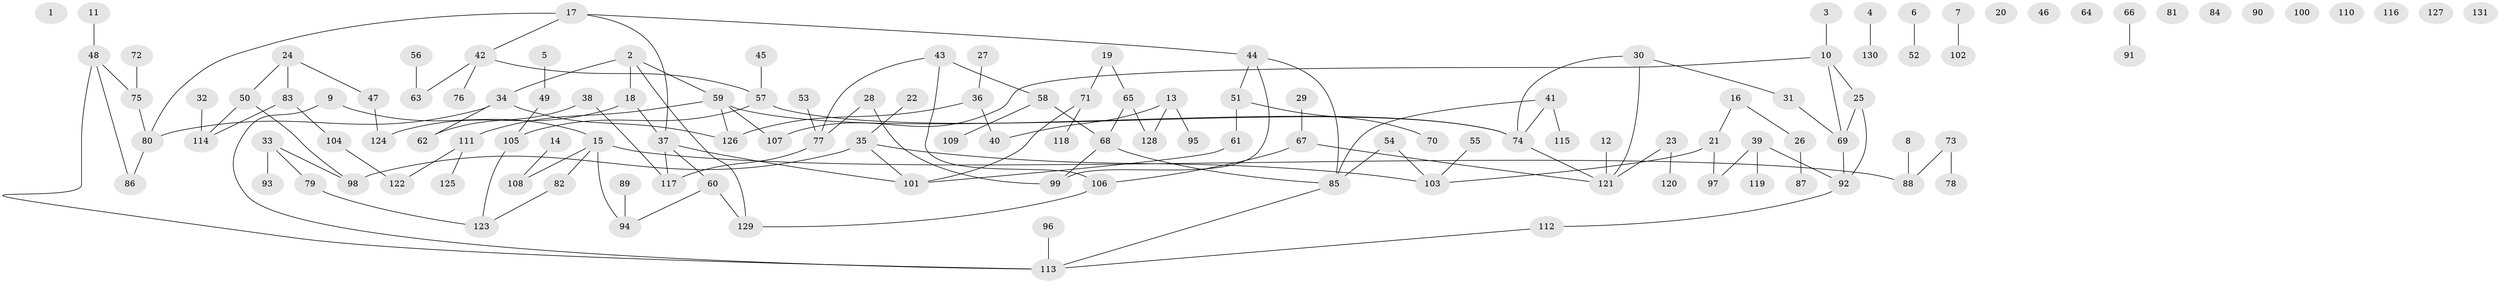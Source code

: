 // Generated by graph-tools (version 1.1) at 2025/00/03/09/25 03:00:44]
// undirected, 131 vertices, 143 edges
graph export_dot {
graph [start="1"]
  node [color=gray90,style=filled];
  1;
  2;
  3;
  4;
  5;
  6;
  7;
  8;
  9;
  10;
  11;
  12;
  13;
  14;
  15;
  16;
  17;
  18;
  19;
  20;
  21;
  22;
  23;
  24;
  25;
  26;
  27;
  28;
  29;
  30;
  31;
  32;
  33;
  34;
  35;
  36;
  37;
  38;
  39;
  40;
  41;
  42;
  43;
  44;
  45;
  46;
  47;
  48;
  49;
  50;
  51;
  52;
  53;
  54;
  55;
  56;
  57;
  58;
  59;
  60;
  61;
  62;
  63;
  64;
  65;
  66;
  67;
  68;
  69;
  70;
  71;
  72;
  73;
  74;
  75;
  76;
  77;
  78;
  79;
  80;
  81;
  82;
  83;
  84;
  85;
  86;
  87;
  88;
  89;
  90;
  91;
  92;
  93;
  94;
  95;
  96;
  97;
  98;
  99;
  100;
  101;
  102;
  103;
  104;
  105;
  106;
  107;
  108;
  109;
  110;
  111;
  112;
  113;
  114;
  115;
  116;
  117;
  118;
  119;
  120;
  121;
  122;
  123;
  124;
  125;
  126;
  127;
  128;
  129;
  130;
  131;
  2 -- 18;
  2 -- 34;
  2 -- 59;
  2 -- 129;
  3 -- 10;
  4 -- 130;
  5 -- 49;
  6 -- 52;
  7 -- 102;
  8 -- 88;
  9 -- 15;
  9 -- 113;
  10 -- 25;
  10 -- 69;
  10 -- 107;
  11 -- 48;
  12 -- 121;
  13 -- 40;
  13 -- 95;
  13 -- 128;
  14 -- 108;
  15 -- 82;
  15 -- 88;
  15 -- 94;
  15 -- 108;
  16 -- 21;
  16 -- 26;
  17 -- 37;
  17 -- 42;
  17 -- 44;
  17 -- 80;
  18 -- 37;
  18 -- 124;
  19 -- 65;
  19 -- 71;
  21 -- 97;
  21 -- 103;
  22 -- 35;
  23 -- 120;
  23 -- 121;
  24 -- 47;
  24 -- 50;
  24 -- 83;
  25 -- 69;
  25 -- 92;
  26 -- 87;
  27 -- 36;
  28 -- 77;
  28 -- 99;
  29 -- 67;
  30 -- 31;
  30 -- 74;
  30 -- 121;
  31 -- 69;
  32 -- 114;
  33 -- 79;
  33 -- 93;
  33 -- 98;
  34 -- 62;
  34 -- 80;
  34 -- 126;
  35 -- 98;
  35 -- 101;
  35 -- 103;
  36 -- 40;
  36 -- 126;
  37 -- 60;
  37 -- 101;
  37 -- 117;
  38 -- 62;
  38 -- 117;
  39 -- 92;
  39 -- 97;
  39 -- 119;
  41 -- 74;
  41 -- 85;
  41 -- 115;
  42 -- 57;
  42 -- 63;
  42 -- 76;
  43 -- 58;
  43 -- 77;
  43 -- 106;
  44 -- 51;
  44 -- 85;
  44 -- 99;
  45 -- 57;
  47 -- 124;
  48 -- 75;
  48 -- 86;
  48 -- 113;
  49 -- 105;
  50 -- 98;
  50 -- 114;
  51 -- 61;
  51 -- 70;
  53 -- 77;
  54 -- 85;
  54 -- 103;
  55 -- 103;
  56 -- 63;
  57 -- 74;
  57 -- 105;
  58 -- 68;
  58 -- 109;
  59 -- 74;
  59 -- 107;
  59 -- 111;
  59 -- 126;
  60 -- 94;
  60 -- 129;
  61 -- 101;
  65 -- 68;
  65 -- 128;
  66 -- 91;
  67 -- 106;
  67 -- 121;
  68 -- 85;
  68 -- 99;
  69 -- 92;
  71 -- 101;
  71 -- 118;
  72 -- 75;
  73 -- 78;
  73 -- 88;
  74 -- 121;
  75 -- 80;
  77 -- 117;
  79 -- 123;
  80 -- 86;
  82 -- 123;
  83 -- 104;
  83 -- 114;
  85 -- 113;
  89 -- 94;
  92 -- 112;
  96 -- 113;
  104 -- 122;
  105 -- 123;
  106 -- 129;
  111 -- 122;
  111 -- 125;
  112 -- 113;
}

